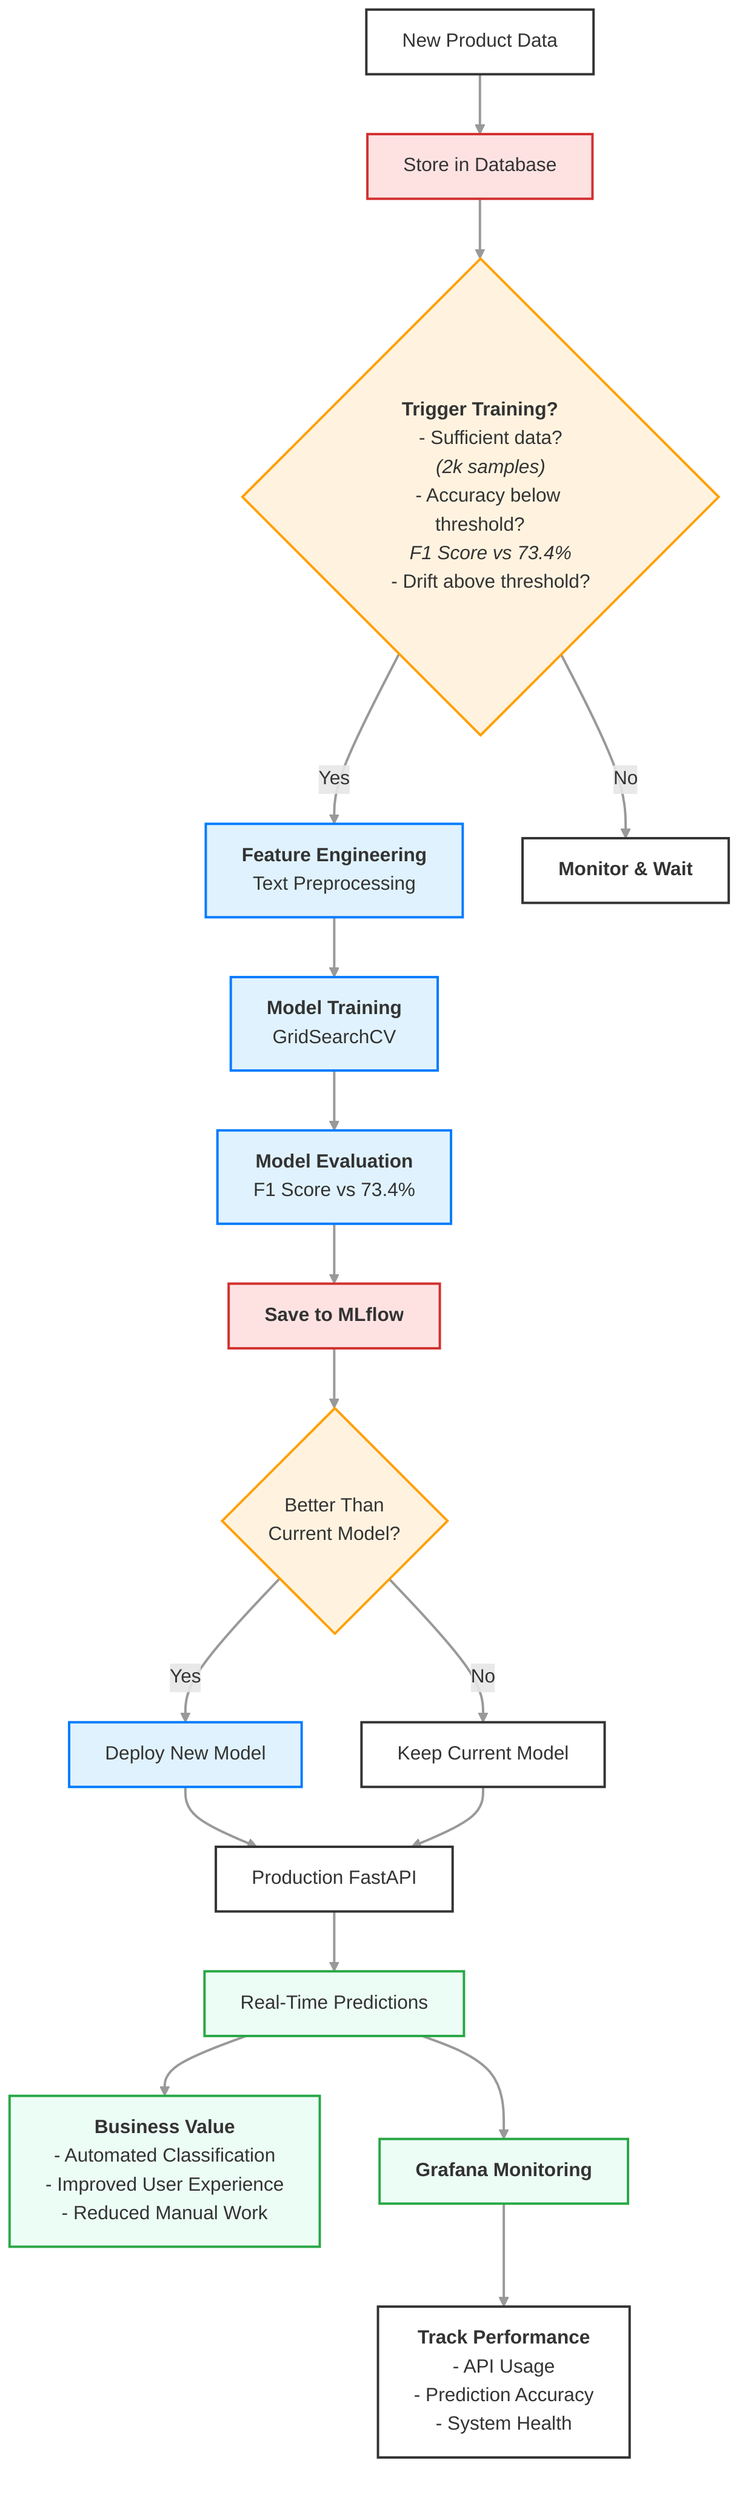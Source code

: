 graph TD

    %% RETRAINING NODES

    %% Data Ingestion [DI]
    Start[New Product Data]
    DataStorage[Store in Database]
    
    %% DI EDGE
    Start --> DataStorage

    
    %% Immediate Training Decision [ITD]
    TrainingTrigger{"<b>Trigger Training?</b>
    - Sufficient data?
    <em>(2k samples)</em>
    - Accuracy below threshold?
    <em>F1 Score vs 73.4%</em>
    - Drift above threshold?"}

    FeatureEngineering["<b>Feature Engineering</b>
    Text Preprocessing"]

    WaitingState["<b>Monitor & Wait</b>"]

    %% ITD EDGES
    DataStorage --> TrainingTrigger
    TrainingTrigger -- "Yes" --> FeatureEngineering
    TrainingTrigger -- "No" --> WaitingState


    %% Model Development Cycle [MDC]

    ModelTraining["<b>Model Training</b>
    GridSearchCV"]

    ModelEvaluation["<b>Model Evaluation</b>
    F1 Score vs 73.4%"]
    
    ModelRegistry["<b>Save to MLflow</b>"]

    %% MDC EDGES
    FeatureEngineering --> ModelTraining
    ModelTraining --> ModelEvaluation
    ModelEvaluation --> ModelRegistry


    %% Deployment Decision [DD]
    
    DeploymentDecision{"Better Than
    Current Model?"}
    
    ModelDeployment["Deploy New Model"]
    
    KeepCurrent["Keep Current Model"]

    %% DD EDGES
    ModelRegistry --> DeploymentDecision
    DeploymentDecision -- "Yes" --> ModelDeployment
    DeploymentDecision -- "No" --> KeepCurrent


    %% REAL-TIME SERVING [RTS]
    ProductionAPI["Production FastAPI"]
    RealTimePredictions["Real-Time Predictions"]

    %% RTS EDGES
    ModelDeployment --> ProductionAPI
    KeepCurrent --> ProductionAPI
    ProductionAPI --> RealTimePredictions


    %% Business Value [BV]
    BusinessValue["<b>Business Value</b>
    - Automated Classification
    - Improved User Experience
    - Reduced Manual Work"]
    
    %% BV EDGE
    RealTimePredictions --> BusinessValue


    %% Monitoring and Triggering [MaT]

    MonitoringDashboard["<b>Grafana Monitoring</b>"]

    PerformanceMetrics["<b>Track Performance</b>
    - API Usage
    - Prediction Accuracy
    - System Health"]


    %% MaT EDGES
    RealTimePredictions --> MonitoringDashboard
    MonitoringDashboard --> PerformanceMetrics


    %% STYLING
    %% Apply default styles to ALL nodes
    classDef default fill:#FFF,stroke:#333,stroke-width:2px;

    %% Apply default styles to ALL edges
    linkStyle default stroke:#999,stroke-width:2px,fill:none;

    %% Node-specific styling
    classDef process fill:#E0F2FE,stroke:#007BFF,stroke-width:2px;
    classDef decision fill:#FFF3E0,stroke:#FFA000,stroke-width:2px;
    classDef storage fill:#FEE2E2,stroke:#D32F2F,stroke-width:2px;
    classDef value fill:#ECFDF5,stroke:#28A745,stroke-width:2px;

    %% Applying classes to specific nodes (grouping for readability)
    class FeatureEngineering,ModelTraining,ModelEvaluation,ModelDeployment process; 
    class TrainingTrigger,DeploymentDecision decision; 
    class DataStorage,ModelRegistry storage; 
    class BusinessValue,RealTimePredictions,MonitoringDashboard value;